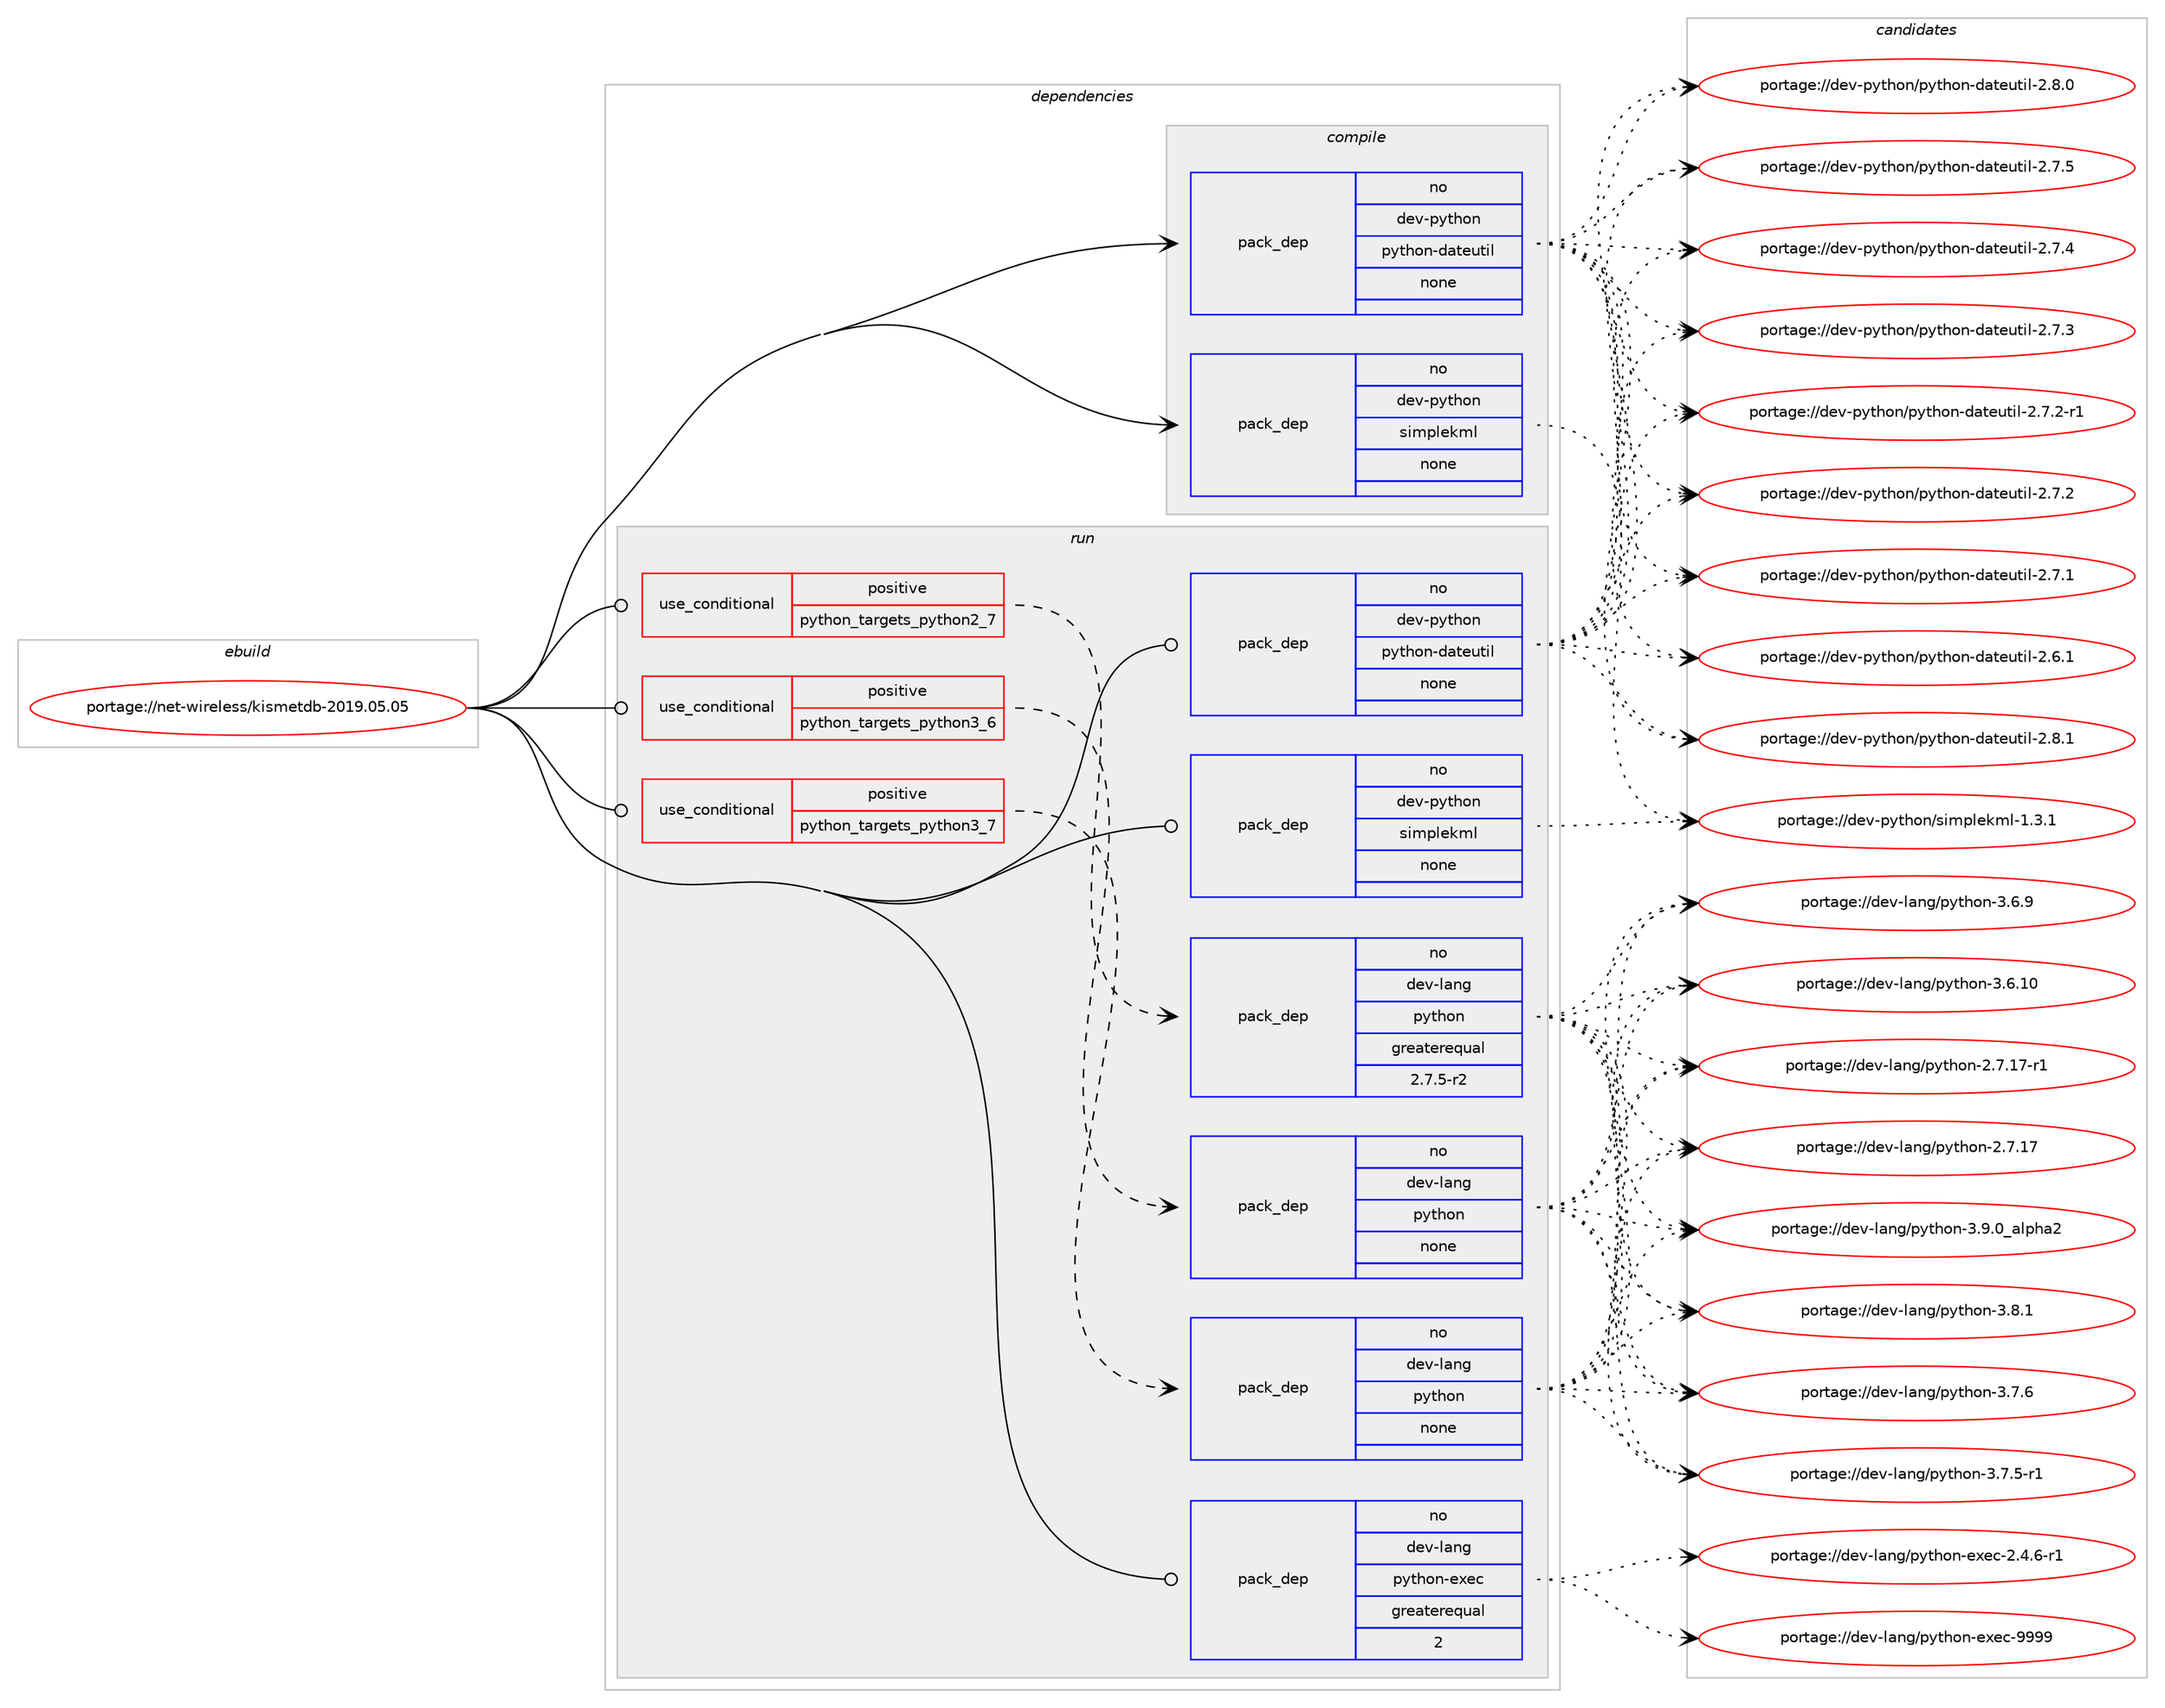 digraph prolog {

# *************
# Graph options
# *************

newrank=true;
concentrate=true;
compound=true;
graph [rankdir=LR,fontname=Helvetica,fontsize=10,ranksep=1.5];#, ranksep=2.5, nodesep=0.2];
edge  [arrowhead=vee];
node  [fontname=Helvetica,fontsize=10];

# **********
# The ebuild
# **********

subgraph cluster_leftcol {
color=gray;
rank=same;
label=<<i>ebuild</i>>;
id [label="portage://net-wireless/kismetdb-2019.05.05", color=red, width=4, href="../net-wireless/kismetdb-2019.05.05.svg"];
}

# ****************
# The dependencies
# ****************

subgraph cluster_midcol {
color=gray;
label=<<i>dependencies</i>>;
subgraph cluster_compile {
fillcolor="#eeeeee";
style=filled;
label=<<i>compile</i>>;
subgraph pack94674 {
dependency118974 [label=<<TABLE BORDER="0" CELLBORDER="1" CELLSPACING="0" CELLPADDING="4" WIDTH="220"><TR><TD ROWSPAN="6" CELLPADDING="30">pack_dep</TD></TR><TR><TD WIDTH="110">no</TD></TR><TR><TD>dev-python</TD></TR><TR><TD>python-dateutil</TD></TR><TR><TD>none</TD></TR><TR><TD></TD></TR></TABLE>>, shape=none, color=blue];
}
id:e -> dependency118974:w [weight=20,style="solid",arrowhead="vee"];
subgraph pack94675 {
dependency118975 [label=<<TABLE BORDER="0" CELLBORDER="1" CELLSPACING="0" CELLPADDING="4" WIDTH="220"><TR><TD ROWSPAN="6" CELLPADDING="30">pack_dep</TD></TR><TR><TD WIDTH="110">no</TD></TR><TR><TD>dev-python</TD></TR><TR><TD>simplekml</TD></TR><TR><TD>none</TD></TR><TR><TD></TD></TR></TABLE>>, shape=none, color=blue];
}
id:e -> dependency118975:w [weight=20,style="solid",arrowhead="vee"];
}
subgraph cluster_compileandrun {
fillcolor="#eeeeee";
style=filled;
label=<<i>compile and run</i>>;
}
subgraph cluster_run {
fillcolor="#eeeeee";
style=filled;
label=<<i>run</i>>;
subgraph cond22347 {
dependency118976 [label=<<TABLE BORDER="0" CELLBORDER="1" CELLSPACING="0" CELLPADDING="4"><TR><TD ROWSPAN="3" CELLPADDING="10">use_conditional</TD></TR><TR><TD>positive</TD></TR><TR><TD>python_targets_python2_7</TD></TR></TABLE>>, shape=none, color=red];
subgraph pack94676 {
dependency118977 [label=<<TABLE BORDER="0" CELLBORDER="1" CELLSPACING="0" CELLPADDING="4" WIDTH="220"><TR><TD ROWSPAN="6" CELLPADDING="30">pack_dep</TD></TR><TR><TD WIDTH="110">no</TD></TR><TR><TD>dev-lang</TD></TR><TR><TD>python</TD></TR><TR><TD>greaterequal</TD></TR><TR><TD>2.7.5-r2</TD></TR></TABLE>>, shape=none, color=blue];
}
dependency118976:e -> dependency118977:w [weight=20,style="dashed",arrowhead="vee"];
}
id:e -> dependency118976:w [weight=20,style="solid",arrowhead="odot"];
subgraph cond22348 {
dependency118978 [label=<<TABLE BORDER="0" CELLBORDER="1" CELLSPACING="0" CELLPADDING="4"><TR><TD ROWSPAN="3" CELLPADDING="10">use_conditional</TD></TR><TR><TD>positive</TD></TR><TR><TD>python_targets_python3_6</TD></TR></TABLE>>, shape=none, color=red];
subgraph pack94677 {
dependency118979 [label=<<TABLE BORDER="0" CELLBORDER="1" CELLSPACING="0" CELLPADDING="4" WIDTH="220"><TR><TD ROWSPAN="6" CELLPADDING="30">pack_dep</TD></TR><TR><TD WIDTH="110">no</TD></TR><TR><TD>dev-lang</TD></TR><TR><TD>python</TD></TR><TR><TD>none</TD></TR><TR><TD></TD></TR></TABLE>>, shape=none, color=blue];
}
dependency118978:e -> dependency118979:w [weight=20,style="dashed",arrowhead="vee"];
}
id:e -> dependency118978:w [weight=20,style="solid",arrowhead="odot"];
subgraph cond22349 {
dependency118980 [label=<<TABLE BORDER="0" CELLBORDER="1" CELLSPACING="0" CELLPADDING="4"><TR><TD ROWSPAN="3" CELLPADDING="10">use_conditional</TD></TR><TR><TD>positive</TD></TR><TR><TD>python_targets_python3_7</TD></TR></TABLE>>, shape=none, color=red];
subgraph pack94678 {
dependency118981 [label=<<TABLE BORDER="0" CELLBORDER="1" CELLSPACING="0" CELLPADDING="4" WIDTH="220"><TR><TD ROWSPAN="6" CELLPADDING="30">pack_dep</TD></TR><TR><TD WIDTH="110">no</TD></TR><TR><TD>dev-lang</TD></TR><TR><TD>python</TD></TR><TR><TD>none</TD></TR><TR><TD></TD></TR></TABLE>>, shape=none, color=blue];
}
dependency118980:e -> dependency118981:w [weight=20,style="dashed",arrowhead="vee"];
}
id:e -> dependency118980:w [weight=20,style="solid",arrowhead="odot"];
subgraph pack94679 {
dependency118982 [label=<<TABLE BORDER="0" CELLBORDER="1" CELLSPACING="0" CELLPADDING="4" WIDTH="220"><TR><TD ROWSPAN="6" CELLPADDING="30">pack_dep</TD></TR><TR><TD WIDTH="110">no</TD></TR><TR><TD>dev-lang</TD></TR><TR><TD>python-exec</TD></TR><TR><TD>greaterequal</TD></TR><TR><TD>2</TD></TR></TABLE>>, shape=none, color=blue];
}
id:e -> dependency118982:w [weight=20,style="solid",arrowhead="odot"];
subgraph pack94680 {
dependency118983 [label=<<TABLE BORDER="0" CELLBORDER="1" CELLSPACING="0" CELLPADDING="4" WIDTH="220"><TR><TD ROWSPAN="6" CELLPADDING="30">pack_dep</TD></TR><TR><TD WIDTH="110">no</TD></TR><TR><TD>dev-python</TD></TR><TR><TD>python-dateutil</TD></TR><TR><TD>none</TD></TR><TR><TD></TD></TR></TABLE>>, shape=none, color=blue];
}
id:e -> dependency118983:w [weight=20,style="solid",arrowhead="odot"];
subgraph pack94681 {
dependency118984 [label=<<TABLE BORDER="0" CELLBORDER="1" CELLSPACING="0" CELLPADDING="4" WIDTH="220"><TR><TD ROWSPAN="6" CELLPADDING="30">pack_dep</TD></TR><TR><TD WIDTH="110">no</TD></TR><TR><TD>dev-python</TD></TR><TR><TD>simplekml</TD></TR><TR><TD>none</TD></TR><TR><TD></TD></TR></TABLE>>, shape=none, color=blue];
}
id:e -> dependency118984:w [weight=20,style="solid",arrowhead="odot"];
}
}

# **************
# The candidates
# **************

subgraph cluster_choices {
rank=same;
color=gray;
label=<<i>candidates</i>>;

subgraph choice94674 {
color=black;
nodesep=1;
choice10010111845112121116104111110471121211161041111104510097116101117116105108455046564649 [label="portage://dev-python/python-dateutil-2.8.1", color=red, width=4,href="../dev-python/python-dateutil-2.8.1.svg"];
choice10010111845112121116104111110471121211161041111104510097116101117116105108455046564648 [label="portage://dev-python/python-dateutil-2.8.0", color=red, width=4,href="../dev-python/python-dateutil-2.8.0.svg"];
choice10010111845112121116104111110471121211161041111104510097116101117116105108455046554653 [label="portage://dev-python/python-dateutil-2.7.5", color=red, width=4,href="../dev-python/python-dateutil-2.7.5.svg"];
choice10010111845112121116104111110471121211161041111104510097116101117116105108455046554652 [label="portage://dev-python/python-dateutil-2.7.4", color=red, width=4,href="../dev-python/python-dateutil-2.7.4.svg"];
choice10010111845112121116104111110471121211161041111104510097116101117116105108455046554651 [label="portage://dev-python/python-dateutil-2.7.3", color=red, width=4,href="../dev-python/python-dateutil-2.7.3.svg"];
choice100101118451121211161041111104711212111610411111045100971161011171161051084550465546504511449 [label="portage://dev-python/python-dateutil-2.7.2-r1", color=red, width=4,href="../dev-python/python-dateutil-2.7.2-r1.svg"];
choice10010111845112121116104111110471121211161041111104510097116101117116105108455046554650 [label="portage://dev-python/python-dateutil-2.7.2", color=red, width=4,href="../dev-python/python-dateutil-2.7.2.svg"];
choice10010111845112121116104111110471121211161041111104510097116101117116105108455046554649 [label="portage://dev-python/python-dateutil-2.7.1", color=red, width=4,href="../dev-python/python-dateutil-2.7.1.svg"];
choice10010111845112121116104111110471121211161041111104510097116101117116105108455046544649 [label="portage://dev-python/python-dateutil-2.6.1", color=red, width=4,href="../dev-python/python-dateutil-2.6.1.svg"];
dependency118974:e -> choice10010111845112121116104111110471121211161041111104510097116101117116105108455046564649:w [style=dotted,weight="100"];
dependency118974:e -> choice10010111845112121116104111110471121211161041111104510097116101117116105108455046564648:w [style=dotted,weight="100"];
dependency118974:e -> choice10010111845112121116104111110471121211161041111104510097116101117116105108455046554653:w [style=dotted,weight="100"];
dependency118974:e -> choice10010111845112121116104111110471121211161041111104510097116101117116105108455046554652:w [style=dotted,weight="100"];
dependency118974:e -> choice10010111845112121116104111110471121211161041111104510097116101117116105108455046554651:w [style=dotted,weight="100"];
dependency118974:e -> choice100101118451121211161041111104711212111610411111045100971161011171161051084550465546504511449:w [style=dotted,weight="100"];
dependency118974:e -> choice10010111845112121116104111110471121211161041111104510097116101117116105108455046554650:w [style=dotted,weight="100"];
dependency118974:e -> choice10010111845112121116104111110471121211161041111104510097116101117116105108455046554649:w [style=dotted,weight="100"];
dependency118974:e -> choice10010111845112121116104111110471121211161041111104510097116101117116105108455046544649:w [style=dotted,weight="100"];
}
subgraph choice94675 {
color=black;
nodesep=1;
choice1001011184511212111610411111047115105109112108101107109108454946514649 [label="portage://dev-python/simplekml-1.3.1", color=red, width=4,href="../dev-python/simplekml-1.3.1.svg"];
dependency118975:e -> choice1001011184511212111610411111047115105109112108101107109108454946514649:w [style=dotted,weight="100"];
}
subgraph choice94676 {
color=black;
nodesep=1;
choice10010111845108971101034711212111610411111045514657464895971081121049750 [label="portage://dev-lang/python-3.9.0_alpha2", color=red, width=4,href="../dev-lang/python-3.9.0_alpha2.svg"];
choice100101118451089711010347112121116104111110455146564649 [label="portage://dev-lang/python-3.8.1", color=red, width=4,href="../dev-lang/python-3.8.1.svg"];
choice100101118451089711010347112121116104111110455146554654 [label="portage://dev-lang/python-3.7.6", color=red, width=4,href="../dev-lang/python-3.7.6.svg"];
choice1001011184510897110103471121211161041111104551465546534511449 [label="portage://dev-lang/python-3.7.5-r1", color=red, width=4,href="../dev-lang/python-3.7.5-r1.svg"];
choice100101118451089711010347112121116104111110455146544657 [label="portage://dev-lang/python-3.6.9", color=red, width=4,href="../dev-lang/python-3.6.9.svg"];
choice10010111845108971101034711212111610411111045514654464948 [label="portage://dev-lang/python-3.6.10", color=red, width=4,href="../dev-lang/python-3.6.10.svg"];
choice100101118451089711010347112121116104111110455046554649554511449 [label="portage://dev-lang/python-2.7.17-r1", color=red, width=4,href="../dev-lang/python-2.7.17-r1.svg"];
choice10010111845108971101034711212111610411111045504655464955 [label="portage://dev-lang/python-2.7.17", color=red, width=4,href="../dev-lang/python-2.7.17.svg"];
dependency118977:e -> choice10010111845108971101034711212111610411111045514657464895971081121049750:w [style=dotted,weight="100"];
dependency118977:e -> choice100101118451089711010347112121116104111110455146564649:w [style=dotted,weight="100"];
dependency118977:e -> choice100101118451089711010347112121116104111110455146554654:w [style=dotted,weight="100"];
dependency118977:e -> choice1001011184510897110103471121211161041111104551465546534511449:w [style=dotted,weight="100"];
dependency118977:e -> choice100101118451089711010347112121116104111110455146544657:w [style=dotted,weight="100"];
dependency118977:e -> choice10010111845108971101034711212111610411111045514654464948:w [style=dotted,weight="100"];
dependency118977:e -> choice100101118451089711010347112121116104111110455046554649554511449:w [style=dotted,weight="100"];
dependency118977:e -> choice10010111845108971101034711212111610411111045504655464955:w [style=dotted,weight="100"];
}
subgraph choice94677 {
color=black;
nodesep=1;
choice10010111845108971101034711212111610411111045514657464895971081121049750 [label="portage://dev-lang/python-3.9.0_alpha2", color=red, width=4,href="../dev-lang/python-3.9.0_alpha2.svg"];
choice100101118451089711010347112121116104111110455146564649 [label="portage://dev-lang/python-3.8.1", color=red, width=4,href="../dev-lang/python-3.8.1.svg"];
choice100101118451089711010347112121116104111110455146554654 [label="portage://dev-lang/python-3.7.6", color=red, width=4,href="../dev-lang/python-3.7.6.svg"];
choice1001011184510897110103471121211161041111104551465546534511449 [label="portage://dev-lang/python-3.7.5-r1", color=red, width=4,href="../dev-lang/python-3.7.5-r1.svg"];
choice100101118451089711010347112121116104111110455146544657 [label="portage://dev-lang/python-3.6.9", color=red, width=4,href="../dev-lang/python-3.6.9.svg"];
choice10010111845108971101034711212111610411111045514654464948 [label="portage://dev-lang/python-3.6.10", color=red, width=4,href="../dev-lang/python-3.6.10.svg"];
choice100101118451089711010347112121116104111110455046554649554511449 [label="portage://dev-lang/python-2.7.17-r1", color=red, width=4,href="../dev-lang/python-2.7.17-r1.svg"];
choice10010111845108971101034711212111610411111045504655464955 [label="portage://dev-lang/python-2.7.17", color=red, width=4,href="../dev-lang/python-2.7.17.svg"];
dependency118979:e -> choice10010111845108971101034711212111610411111045514657464895971081121049750:w [style=dotted,weight="100"];
dependency118979:e -> choice100101118451089711010347112121116104111110455146564649:w [style=dotted,weight="100"];
dependency118979:e -> choice100101118451089711010347112121116104111110455146554654:w [style=dotted,weight="100"];
dependency118979:e -> choice1001011184510897110103471121211161041111104551465546534511449:w [style=dotted,weight="100"];
dependency118979:e -> choice100101118451089711010347112121116104111110455146544657:w [style=dotted,weight="100"];
dependency118979:e -> choice10010111845108971101034711212111610411111045514654464948:w [style=dotted,weight="100"];
dependency118979:e -> choice100101118451089711010347112121116104111110455046554649554511449:w [style=dotted,weight="100"];
dependency118979:e -> choice10010111845108971101034711212111610411111045504655464955:w [style=dotted,weight="100"];
}
subgraph choice94678 {
color=black;
nodesep=1;
choice10010111845108971101034711212111610411111045514657464895971081121049750 [label="portage://dev-lang/python-3.9.0_alpha2", color=red, width=4,href="../dev-lang/python-3.9.0_alpha2.svg"];
choice100101118451089711010347112121116104111110455146564649 [label="portage://dev-lang/python-3.8.1", color=red, width=4,href="../dev-lang/python-3.8.1.svg"];
choice100101118451089711010347112121116104111110455146554654 [label="portage://dev-lang/python-3.7.6", color=red, width=4,href="../dev-lang/python-3.7.6.svg"];
choice1001011184510897110103471121211161041111104551465546534511449 [label="portage://dev-lang/python-3.7.5-r1", color=red, width=4,href="../dev-lang/python-3.7.5-r1.svg"];
choice100101118451089711010347112121116104111110455146544657 [label="portage://dev-lang/python-3.6.9", color=red, width=4,href="../dev-lang/python-3.6.9.svg"];
choice10010111845108971101034711212111610411111045514654464948 [label="portage://dev-lang/python-3.6.10", color=red, width=4,href="../dev-lang/python-3.6.10.svg"];
choice100101118451089711010347112121116104111110455046554649554511449 [label="portage://dev-lang/python-2.7.17-r1", color=red, width=4,href="../dev-lang/python-2.7.17-r1.svg"];
choice10010111845108971101034711212111610411111045504655464955 [label="portage://dev-lang/python-2.7.17", color=red, width=4,href="../dev-lang/python-2.7.17.svg"];
dependency118981:e -> choice10010111845108971101034711212111610411111045514657464895971081121049750:w [style=dotted,weight="100"];
dependency118981:e -> choice100101118451089711010347112121116104111110455146564649:w [style=dotted,weight="100"];
dependency118981:e -> choice100101118451089711010347112121116104111110455146554654:w [style=dotted,weight="100"];
dependency118981:e -> choice1001011184510897110103471121211161041111104551465546534511449:w [style=dotted,weight="100"];
dependency118981:e -> choice100101118451089711010347112121116104111110455146544657:w [style=dotted,weight="100"];
dependency118981:e -> choice10010111845108971101034711212111610411111045514654464948:w [style=dotted,weight="100"];
dependency118981:e -> choice100101118451089711010347112121116104111110455046554649554511449:w [style=dotted,weight="100"];
dependency118981:e -> choice10010111845108971101034711212111610411111045504655464955:w [style=dotted,weight="100"];
}
subgraph choice94679 {
color=black;
nodesep=1;
choice10010111845108971101034711212111610411111045101120101994557575757 [label="portage://dev-lang/python-exec-9999", color=red, width=4,href="../dev-lang/python-exec-9999.svg"];
choice10010111845108971101034711212111610411111045101120101994550465246544511449 [label="portage://dev-lang/python-exec-2.4.6-r1", color=red, width=4,href="../dev-lang/python-exec-2.4.6-r1.svg"];
dependency118982:e -> choice10010111845108971101034711212111610411111045101120101994557575757:w [style=dotted,weight="100"];
dependency118982:e -> choice10010111845108971101034711212111610411111045101120101994550465246544511449:w [style=dotted,weight="100"];
}
subgraph choice94680 {
color=black;
nodesep=1;
choice10010111845112121116104111110471121211161041111104510097116101117116105108455046564649 [label="portage://dev-python/python-dateutil-2.8.1", color=red, width=4,href="../dev-python/python-dateutil-2.8.1.svg"];
choice10010111845112121116104111110471121211161041111104510097116101117116105108455046564648 [label="portage://dev-python/python-dateutil-2.8.0", color=red, width=4,href="../dev-python/python-dateutil-2.8.0.svg"];
choice10010111845112121116104111110471121211161041111104510097116101117116105108455046554653 [label="portage://dev-python/python-dateutil-2.7.5", color=red, width=4,href="../dev-python/python-dateutil-2.7.5.svg"];
choice10010111845112121116104111110471121211161041111104510097116101117116105108455046554652 [label="portage://dev-python/python-dateutil-2.7.4", color=red, width=4,href="../dev-python/python-dateutil-2.7.4.svg"];
choice10010111845112121116104111110471121211161041111104510097116101117116105108455046554651 [label="portage://dev-python/python-dateutil-2.7.3", color=red, width=4,href="../dev-python/python-dateutil-2.7.3.svg"];
choice100101118451121211161041111104711212111610411111045100971161011171161051084550465546504511449 [label="portage://dev-python/python-dateutil-2.7.2-r1", color=red, width=4,href="../dev-python/python-dateutil-2.7.2-r1.svg"];
choice10010111845112121116104111110471121211161041111104510097116101117116105108455046554650 [label="portage://dev-python/python-dateutil-2.7.2", color=red, width=4,href="../dev-python/python-dateutil-2.7.2.svg"];
choice10010111845112121116104111110471121211161041111104510097116101117116105108455046554649 [label="portage://dev-python/python-dateutil-2.7.1", color=red, width=4,href="../dev-python/python-dateutil-2.7.1.svg"];
choice10010111845112121116104111110471121211161041111104510097116101117116105108455046544649 [label="portage://dev-python/python-dateutil-2.6.1", color=red, width=4,href="../dev-python/python-dateutil-2.6.1.svg"];
dependency118983:e -> choice10010111845112121116104111110471121211161041111104510097116101117116105108455046564649:w [style=dotted,weight="100"];
dependency118983:e -> choice10010111845112121116104111110471121211161041111104510097116101117116105108455046564648:w [style=dotted,weight="100"];
dependency118983:e -> choice10010111845112121116104111110471121211161041111104510097116101117116105108455046554653:w [style=dotted,weight="100"];
dependency118983:e -> choice10010111845112121116104111110471121211161041111104510097116101117116105108455046554652:w [style=dotted,weight="100"];
dependency118983:e -> choice10010111845112121116104111110471121211161041111104510097116101117116105108455046554651:w [style=dotted,weight="100"];
dependency118983:e -> choice100101118451121211161041111104711212111610411111045100971161011171161051084550465546504511449:w [style=dotted,weight="100"];
dependency118983:e -> choice10010111845112121116104111110471121211161041111104510097116101117116105108455046554650:w [style=dotted,weight="100"];
dependency118983:e -> choice10010111845112121116104111110471121211161041111104510097116101117116105108455046554649:w [style=dotted,weight="100"];
dependency118983:e -> choice10010111845112121116104111110471121211161041111104510097116101117116105108455046544649:w [style=dotted,weight="100"];
}
subgraph choice94681 {
color=black;
nodesep=1;
choice1001011184511212111610411111047115105109112108101107109108454946514649 [label="portage://dev-python/simplekml-1.3.1", color=red, width=4,href="../dev-python/simplekml-1.3.1.svg"];
dependency118984:e -> choice1001011184511212111610411111047115105109112108101107109108454946514649:w [style=dotted,weight="100"];
}
}

}
